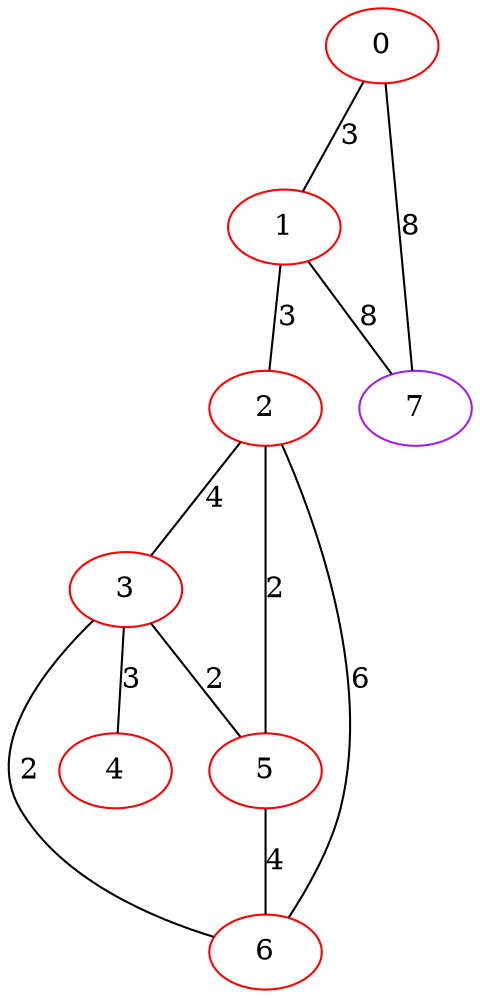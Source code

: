 graph "" {
0 [color=red, weight=1];
1 [color=red, weight=1];
2 [color=red, weight=1];
3 [color=red, weight=1];
4 [color=red, weight=1];
5 [color=red, weight=1];
6 [color=red, weight=1];
7 [color=purple, weight=4];
0 -- 1  [key=0, label=3];
0 -- 7  [key=0, label=8];
1 -- 2  [key=0, label=3];
1 -- 7  [key=0, label=8];
2 -- 3  [key=0, label=4];
2 -- 5  [key=0, label=2];
2 -- 6  [key=0, label=6];
3 -- 4  [key=0, label=3];
3 -- 5  [key=0, label=2];
3 -- 6  [key=0, label=2];
5 -- 6  [key=0, label=4];
}
